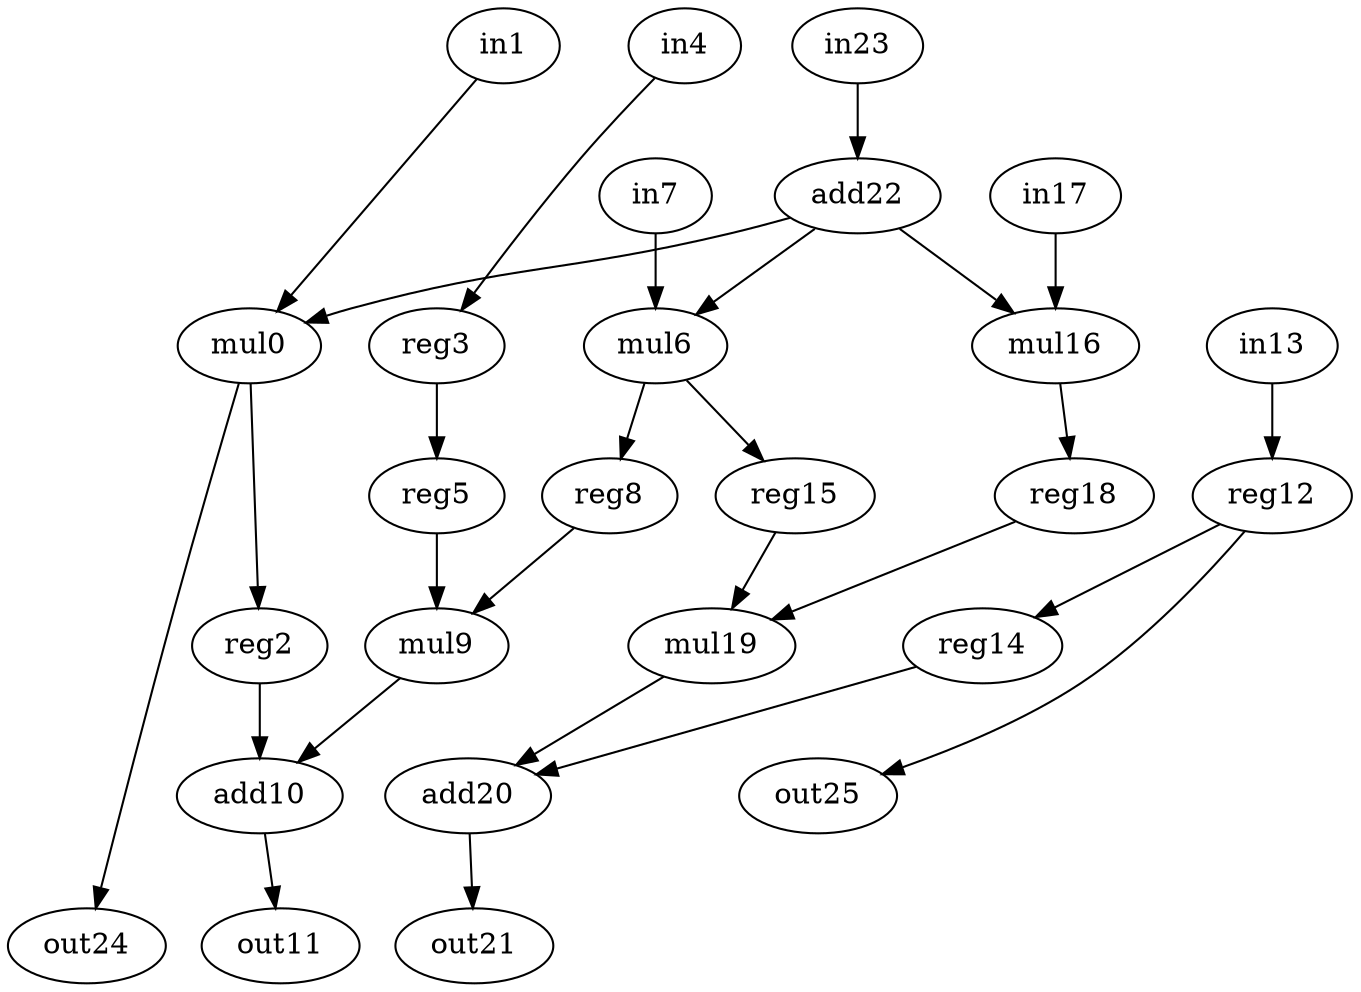 digraph g {
0 [label = mul0;op = mul;]
1 [label = in1;op = in;]
2 [label = add10;op = add;]
3 [label = out11;op = out;]
4 [label = reg12;op = reg;]
5 [label = in13;op = in;]
6 [label = reg14;op = reg;]
7 [label = reg15;op = reg;]
8 [label = mul16;op = mul;]
9 [label = in17;op = in;]
10 [label = reg18;op = reg;]
11 [label = mul19;op = mul;]
12 [label = reg2;op = reg;]
13 [label = add20;op = add;]
14 [label = out21;op = out;]
15 [label = add22;op = addi;value = 2;]
16 [label = in23;op = in;]
17 [label = out24;op = out;]
18 [label = out25;op = out;]
19 [label = reg3;op = reg;]
20 [label = in4;op = in;]
21 [label = reg5;op = reg;]
22 [label = mul6;op = mul;]
23 [label = in7;op = in;]
24 [label = reg8;op = reg;]
25 [label = mul9;op = mul;]
2 -> 3 [port=0; weight=0;]
25 -> 2 [port=0; weight=0;]
24 -> 25 [port=0; weight=0;]
22 -> 24 [port=0; weight=0;]
22 -> 7 [port=0; weight=0;]
7 -> 11 [port=0; weight=0;]
10 -> 11 [port=1; weight=0;]
8 -> 10 [port=0; weight=0;]
15 -> 8 [port=0; weight=0;]
15 -> 0 [port=0; weight=0;]
1 -> 0 [port=1; weight=0;]
0 -> 12 [port=0; weight=0;]
12 -> 2 [port=1; weight=1;]
0 -> 17 [port=0; weight=0;]
15 -> 22 [port=0; weight=0;]
23 -> 22 [port=1; weight=1;]
16 -> 15 [port=0; weight=1;]
9 -> 8 [port=1; weight=1;]
11 -> 13 [port=0; weight=0;]
6 -> 13 [port=1; weight=0;]
4 -> 6 [port=0; weight=0;]
4 -> 18 [port=0; weight=0;]
5 -> 4 [port=0; weight=1;]
13 -> 14 [port=0; weight=0;]
21 -> 25 [port=1; weight=1;]
19 -> 21 [port=0; weight=1;]
20 -> 19 [port=0; weight=0;]
}
